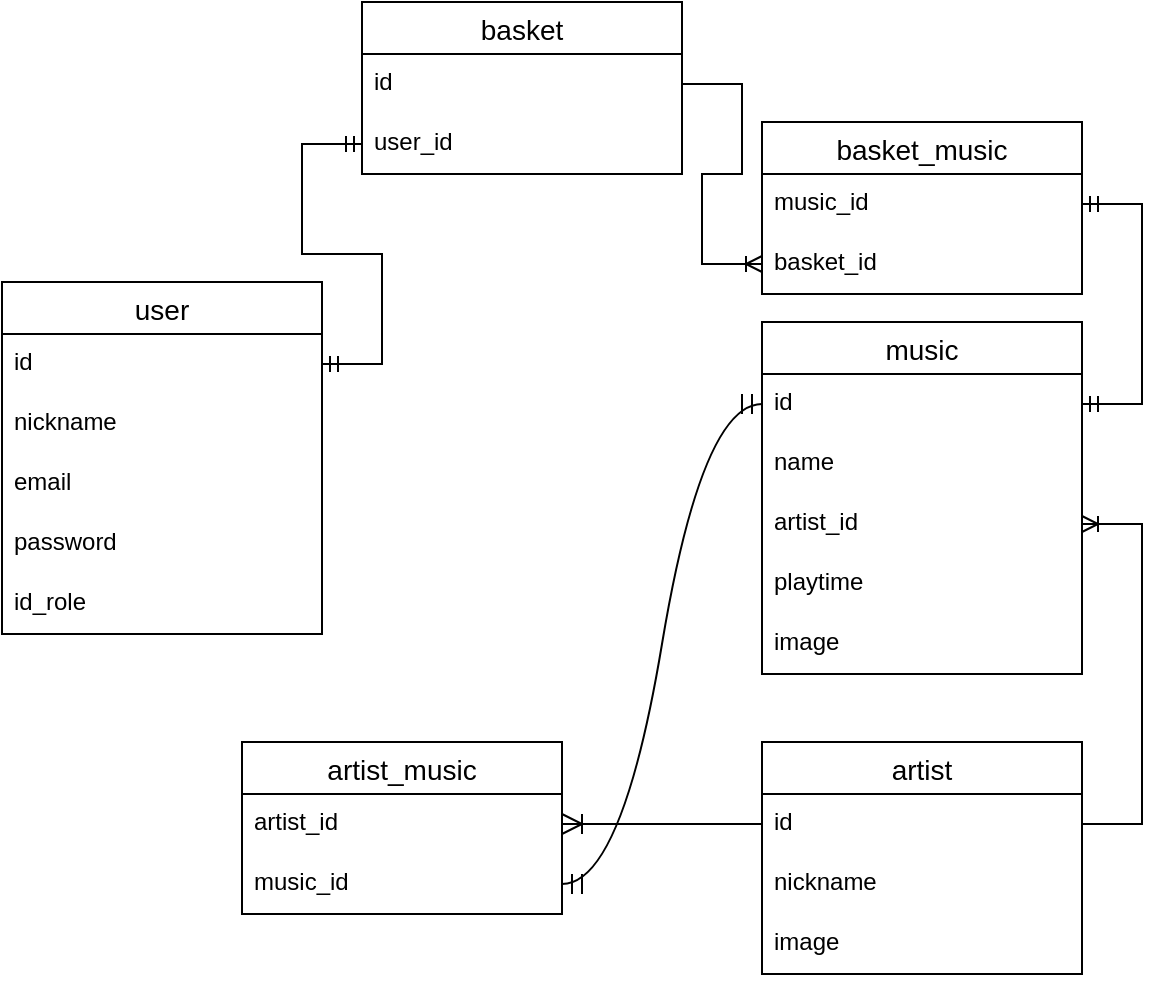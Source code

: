 <mxfile version="23.1.1" type="device" pages="3">
  <diagram name="ER-diagram" id="3unkZL-8IhZgpsCOazJp">
    <mxGraphModel dx="1674" dy="788" grid="1" gridSize="10" guides="1" tooltips="1" connect="1" arrows="1" fold="1" page="1" pageScale="1" pageWidth="827" pageHeight="1169" math="0" shadow="0">
      <root>
        <mxCell id="0" />
        <mxCell id="1" parent="0" />
        <mxCell id="4ZTIsbkgTzxM_MZQZ8D3-1" value="user" style="swimlane;fontStyle=0;childLayout=stackLayout;horizontal=1;startSize=26;horizontalStack=0;resizeParent=1;resizeParentMax=0;resizeLast=0;collapsible=1;marginBottom=0;align=center;fontSize=14;" parent="1" vertex="1">
          <mxGeometry x="100" y="200" width="160" height="176" as="geometry" />
        </mxCell>
        <mxCell id="4ZTIsbkgTzxM_MZQZ8D3-2" value="id" style="text;strokeColor=none;fillColor=none;spacingLeft=4;spacingRight=4;overflow=hidden;rotatable=0;points=[[0,0.5],[1,0.5]];portConstraint=eastwest;fontSize=12;whiteSpace=wrap;html=1;" parent="4ZTIsbkgTzxM_MZQZ8D3-1" vertex="1">
          <mxGeometry y="26" width="160" height="30" as="geometry" />
        </mxCell>
        <mxCell id="4ZTIsbkgTzxM_MZQZ8D3-3" value="nickname" style="text;strokeColor=none;fillColor=none;spacingLeft=4;spacingRight=4;overflow=hidden;rotatable=0;points=[[0,0.5],[1,0.5]];portConstraint=eastwest;fontSize=12;whiteSpace=wrap;html=1;" parent="4ZTIsbkgTzxM_MZQZ8D3-1" vertex="1">
          <mxGeometry y="56" width="160" height="30" as="geometry" />
        </mxCell>
        <mxCell id="4ZTIsbkgTzxM_MZQZ8D3-4" value="email" style="text;strokeColor=none;fillColor=none;spacingLeft=4;spacingRight=4;overflow=hidden;rotatable=0;points=[[0,0.5],[1,0.5]];portConstraint=eastwest;fontSize=12;whiteSpace=wrap;html=1;" parent="4ZTIsbkgTzxM_MZQZ8D3-1" vertex="1">
          <mxGeometry y="86" width="160" height="30" as="geometry" />
        </mxCell>
        <mxCell id="4ZTIsbkgTzxM_MZQZ8D3-5" value="password" style="text;strokeColor=none;fillColor=none;spacingLeft=4;spacingRight=4;overflow=hidden;rotatable=0;points=[[0,0.5],[1,0.5]];portConstraint=eastwest;fontSize=12;whiteSpace=wrap;html=1;" parent="4ZTIsbkgTzxM_MZQZ8D3-1" vertex="1">
          <mxGeometry y="116" width="160" height="30" as="geometry" />
        </mxCell>
        <mxCell id="wLrjWZRn_2ewos0XhK70-1" value="id_role" style="text;strokeColor=none;fillColor=none;spacingLeft=4;spacingRight=4;overflow=hidden;rotatable=0;points=[[0,0.5],[1,0.5]];portConstraint=eastwest;fontSize=12;whiteSpace=wrap;html=1;" parent="4ZTIsbkgTzxM_MZQZ8D3-1" vertex="1">
          <mxGeometry y="146" width="160" height="30" as="geometry" />
        </mxCell>
        <mxCell id="4ZTIsbkgTzxM_MZQZ8D3-7" value="basket" style="swimlane;fontStyle=0;childLayout=stackLayout;horizontal=1;startSize=26;horizontalStack=0;resizeParent=1;resizeParentMax=0;resizeLast=0;collapsible=1;marginBottom=0;align=center;fontSize=14;" parent="1" vertex="1">
          <mxGeometry x="280" y="60" width="160" height="86" as="geometry" />
        </mxCell>
        <mxCell id="4ZTIsbkgTzxM_MZQZ8D3-8" value="id" style="text;strokeColor=none;fillColor=none;spacingLeft=4;spacingRight=4;overflow=hidden;rotatable=0;points=[[0,0.5],[1,0.5]];portConstraint=eastwest;fontSize=12;whiteSpace=wrap;html=1;" parent="4ZTIsbkgTzxM_MZQZ8D3-7" vertex="1">
          <mxGeometry y="26" width="160" height="30" as="geometry" />
        </mxCell>
        <mxCell id="4ZTIsbkgTzxM_MZQZ8D3-9" value="user_id" style="text;strokeColor=none;fillColor=none;spacingLeft=4;spacingRight=4;overflow=hidden;rotatable=0;points=[[0,0.5],[1,0.5]];portConstraint=eastwest;fontSize=12;whiteSpace=wrap;html=1;" parent="4ZTIsbkgTzxM_MZQZ8D3-7" vertex="1">
          <mxGeometry y="56" width="160" height="30" as="geometry" />
        </mxCell>
        <mxCell id="4ZTIsbkgTzxM_MZQZ8D3-12" value="basket_music" style="swimlane;fontStyle=0;childLayout=stackLayout;horizontal=1;startSize=26;horizontalStack=0;resizeParent=1;resizeParentMax=0;resizeLast=0;collapsible=1;marginBottom=0;align=center;fontSize=14;" parent="1" vertex="1">
          <mxGeometry x="480" y="120" width="160" height="86" as="geometry" />
        </mxCell>
        <mxCell id="4ZTIsbkgTzxM_MZQZ8D3-14" value="music_id" style="text;strokeColor=none;fillColor=none;spacingLeft=4;spacingRight=4;overflow=hidden;rotatable=0;points=[[0,0.5],[1,0.5]];portConstraint=eastwest;fontSize=12;whiteSpace=wrap;html=1;" parent="4ZTIsbkgTzxM_MZQZ8D3-12" vertex="1">
          <mxGeometry y="26" width="160" height="30" as="geometry" />
        </mxCell>
        <mxCell id="4ZTIsbkgTzxM_MZQZ8D3-15" value="basket_id" style="text;strokeColor=none;fillColor=none;spacingLeft=4;spacingRight=4;overflow=hidden;rotatable=0;points=[[0,0.5],[1,0.5]];portConstraint=eastwest;fontSize=12;whiteSpace=wrap;html=1;" parent="4ZTIsbkgTzxM_MZQZ8D3-12" vertex="1">
          <mxGeometry y="56" width="160" height="30" as="geometry" />
        </mxCell>
        <mxCell id="4ZTIsbkgTzxM_MZQZ8D3-16" value="music" style="swimlane;fontStyle=0;childLayout=stackLayout;horizontal=1;startSize=26;horizontalStack=0;resizeParent=1;resizeParentMax=0;resizeLast=0;collapsible=1;marginBottom=0;align=center;fontSize=14;" parent="1" vertex="1">
          <mxGeometry x="480" y="220" width="160" height="176" as="geometry" />
        </mxCell>
        <mxCell id="4ZTIsbkgTzxM_MZQZ8D3-17" value="id" style="text;strokeColor=none;fillColor=none;spacingLeft=4;spacingRight=4;overflow=hidden;rotatable=0;points=[[0,0.5],[1,0.5]];portConstraint=eastwest;fontSize=12;whiteSpace=wrap;html=1;" parent="4ZTIsbkgTzxM_MZQZ8D3-16" vertex="1">
          <mxGeometry y="26" width="160" height="30" as="geometry" />
        </mxCell>
        <mxCell id="4ZTIsbkgTzxM_MZQZ8D3-18" value="name" style="text;strokeColor=none;fillColor=none;spacingLeft=4;spacingRight=4;overflow=hidden;rotatable=0;points=[[0,0.5],[1,0.5]];portConstraint=eastwest;fontSize=12;whiteSpace=wrap;html=1;" parent="4ZTIsbkgTzxM_MZQZ8D3-16" vertex="1">
          <mxGeometry y="56" width="160" height="30" as="geometry" />
        </mxCell>
        <mxCell id="4ZTIsbkgTzxM_MZQZ8D3-19" value="artist_id" style="text;strokeColor=none;fillColor=none;spacingLeft=4;spacingRight=4;overflow=hidden;rotatable=0;points=[[0,0.5],[1,0.5]];portConstraint=eastwest;fontSize=12;whiteSpace=wrap;html=1;" parent="4ZTIsbkgTzxM_MZQZ8D3-16" vertex="1">
          <mxGeometry y="86" width="160" height="30" as="geometry" />
        </mxCell>
        <mxCell id="4ZTIsbkgTzxM_MZQZ8D3-20" value="playtime" style="text;strokeColor=none;fillColor=none;spacingLeft=4;spacingRight=4;overflow=hidden;rotatable=0;points=[[0,0.5],[1,0.5]];portConstraint=eastwest;fontSize=12;whiteSpace=wrap;html=1;" parent="4ZTIsbkgTzxM_MZQZ8D3-16" vertex="1">
          <mxGeometry y="116" width="160" height="30" as="geometry" />
        </mxCell>
        <mxCell id="4ZTIsbkgTzxM_MZQZ8D3-21" value="image" style="text;strokeColor=none;fillColor=none;spacingLeft=4;spacingRight=4;overflow=hidden;rotatable=0;points=[[0,0.5],[1,0.5]];portConstraint=eastwest;fontSize=12;whiteSpace=wrap;html=1;" parent="4ZTIsbkgTzxM_MZQZ8D3-16" vertex="1">
          <mxGeometry y="146" width="160" height="30" as="geometry" />
        </mxCell>
        <mxCell id="4ZTIsbkgTzxM_MZQZ8D3-22" value="artist" style="swimlane;fontStyle=0;childLayout=stackLayout;horizontal=1;startSize=26;horizontalStack=0;resizeParent=1;resizeParentMax=0;resizeLast=0;collapsible=1;marginBottom=0;align=center;fontSize=14;" parent="1" vertex="1">
          <mxGeometry x="480" y="430" width="160" height="116" as="geometry" />
        </mxCell>
        <mxCell id="4ZTIsbkgTzxM_MZQZ8D3-23" value="id" style="text;strokeColor=none;fillColor=none;spacingLeft=4;spacingRight=4;overflow=hidden;rotatable=0;points=[[0,0.5],[1,0.5]];portConstraint=eastwest;fontSize=12;whiteSpace=wrap;html=1;" parent="4ZTIsbkgTzxM_MZQZ8D3-22" vertex="1">
          <mxGeometry y="26" width="160" height="30" as="geometry" />
        </mxCell>
        <mxCell id="4ZTIsbkgTzxM_MZQZ8D3-24" value="nickname" style="text;strokeColor=none;fillColor=none;spacingLeft=4;spacingRight=4;overflow=hidden;rotatable=0;points=[[0,0.5],[1,0.5]];portConstraint=eastwest;fontSize=12;whiteSpace=wrap;html=1;" parent="4ZTIsbkgTzxM_MZQZ8D3-22" vertex="1">
          <mxGeometry y="56" width="160" height="30" as="geometry" />
        </mxCell>
        <mxCell id="4ZTIsbkgTzxM_MZQZ8D3-27" value="image" style="text;strokeColor=none;fillColor=none;spacingLeft=4;spacingRight=4;overflow=hidden;rotatable=0;points=[[0,0.5],[1,0.5]];portConstraint=eastwest;fontSize=12;whiteSpace=wrap;html=1;" parent="4ZTIsbkgTzxM_MZQZ8D3-22" vertex="1">
          <mxGeometry y="86" width="160" height="30" as="geometry" />
        </mxCell>
        <mxCell id="4ZTIsbkgTzxM_MZQZ8D3-28" value="" style="edgeStyle=entityRelationEdgeStyle;fontSize=12;html=1;endArrow=ERoneToMany;rounded=0;exitX=1;exitY=0.5;exitDx=0;exitDy=0;entryX=0;entryY=0.5;entryDx=0;entryDy=0;" parent="1" source="4ZTIsbkgTzxM_MZQZ8D3-8" target="4ZTIsbkgTzxM_MZQZ8D3-15" edge="1">
          <mxGeometry width="100" height="100" relative="1" as="geometry">
            <mxPoint x="490" y="230" as="sourcePoint" />
            <mxPoint x="780" y="429" as="targetPoint" />
          </mxGeometry>
        </mxCell>
        <mxCell id="4ZTIsbkgTzxM_MZQZ8D3-29" value="" style="edgeStyle=entityRelationEdgeStyle;fontSize=12;html=1;endArrow=ERmandOne;startArrow=ERmandOne;rounded=0;exitX=1;exitY=0.5;exitDx=0;exitDy=0;entryX=0;entryY=0.5;entryDx=0;entryDy=0;" parent="1" source="4ZTIsbkgTzxM_MZQZ8D3-2" target="4ZTIsbkgTzxM_MZQZ8D3-9" edge="1">
          <mxGeometry width="100" height="100" relative="1" as="geometry">
            <mxPoint x="490" y="440" as="sourcePoint" />
            <mxPoint x="590" y="340" as="targetPoint" />
          </mxGeometry>
        </mxCell>
        <mxCell id="4ZTIsbkgTzxM_MZQZ8D3-30" value="" style="edgeStyle=entityRelationEdgeStyle;fontSize=12;html=1;endArrow=ERmandOne;startArrow=ERmandOne;rounded=0;entryX=1;entryY=0.5;entryDx=0;entryDy=0;exitX=1;exitY=0.5;exitDx=0;exitDy=0;" parent="1" source="4ZTIsbkgTzxM_MZQZ8D3-14" target="4ZTIsbkgTzxM_MZQZ8D3-17" edge="1">
          <mxGeometry width="100" height="100" relative="1" as="geometry">
            <mxPoint x="760" y="216" as="sourcePoint" />
            <mxPoint x="700" y="386" as="targetPoint" />
            <Array as="points">
              <mxPoint x="740" y="200" />
              <mxPoint x="750" y="260" />
              <mxPoint x="740" y="280" />
            </Array>
          </mxGeometry>
        </mxCell>
        <mxCell id="4ZTIsbkgTzxM_MZQZ8D3-31" value="" style="edgeStyle=entityRelationEdgeStyle;fontSize=12;html=1;endArrow=ERoneToMany;rounded=0;entryX=1;entryY=0.5;entryDx=0;entryDy=0;exitX=1;exitY=0.5;exitDx=0;exitDy=0;" parent="1" source="4ZTIsbkgTzxM_MZQZ8D3-23" target="4ZTIsbkgTzxM_MZQZ8D3-19" edge="1">
          <mxGeometry width="100" height="100" relative="1" as="geometry">
            <mxPoint x="660" y="401" as="sourcePoint" />
            <mxPoint x="980" y="330" as="targetPoint" />
            <Array as="points">
              <mxPoint x="750" y="401" />
            </Array>
          </mxGeometry>
        </mxCell>
        <mxCell id="_qye8Z0K4RlscSA4Rg7C-1" value="artist_music" style="swimlane;fontStyle=0;childLayout=stackLayout;horizontal=1;startSize=26;horizontalStack=0;resizeParent=1;resizeParentMax=0;resizeLast=0;collapsible=1;marginBottom=0;align=center;fontSize=14;" vertex="1" parent="1">
          <mxGeometry x="220" y="430" width="160" height="86" as="geometry" />
        </mxCell>
        <mxCell id="_qye8Z0K4RlscSA4Rg7C-2" value="artist_id" style="text;strokeColor=none;fillColor=none;spacingLeft=4;spacingRight=4;overflow=hidden;rotatable=0;points=[[0,0.5],[1,0.5]];portConstraint=eastwest;fontSize=12;whiteSpace=wrap;html=1;" vertex="1" parent="_qye8Z0K4RlscSA4Rg7C-1">
          <mxGeometry y="26" width="160" height="30" as="geometry" />
        </mxCell>
        <mxCell id="_qye8Z0K4RlscSA4Rg7C-3" value="music_id" style="text;strokeColor=none;fillColor=none;spacingLeft=4;spacingRight=4;overflow=hidden;rotatable=0;points=[[0,0.5],[1,0.5]];portConstraint=eastwest;fontSize=12;whiteSpace=wrap;html=1;" vertex="1" parent="_qye8Z0K4RlscSA4Rg7C-1">
          <mxGeometry y="56" width="160" height="30" as="geometry" />
        </mxCell>
        <mxCell id="_qye8Z0K4RlscSA4Rg7C-5" value="" style="edgeStyle=entityRelationEdgeStyle;fontSize=12;html=1;endArrow=ERmandOne;startArrow=ERmandOne;rounded=0;startSize=8;endSize=8;curved=1;exitX=1;exitY=0.5;exitDx=0;exitDy=0;entryX=0;entryY=0.5;entryDx=0;entryDy=0;" edge="1" parent="1" source="_qye8Z0K4RlscSA4Rg7C-3" target="4ZTIsbkgTzxM_MZQZ8D3-17">
          <mxGeometry width="100" height="100" relative="1" as="geometry">
            <mxPoint x="710" y="490" as="sourcePoint" />
            <mxPoint x="810" y="390" as="targetPoint" />
          </mxGeometry>
        </mxCell>
        <mxCell id="_qye8Z0K4RlscSA4Rg7C-6" value="" style="edgeStyle=entityRelationEdgeStyle;fontSize=12;html=1;endArrow=ERoneToMany;rounded=0;startSize=8;endSize=8;curved=1;exitX=0;exitY=0.5;exitDx=0;exitDy=0;entryX=1;entryY=0.5;entryDx=0;entryDy=0;" edge="1" parent="1" source="4ZTIsbkgTzxM_MZQZ8D3-23" target="_qye8Z0K4RlscSA4Rg7C-2">
          <mxGeometry width="100" height="100" relative="1" as="geometry">
            <mxPoint x="710" y="490" as="sourcePoint" />
            <mxPoint x="810" y="390" as="targetPoint" />
          </mxGeometry>
        </mxCell>
      </root>
    </mxGraphModel>
  </diagram>
  <diagram id="UYemMXuONDXSj_i-Nms_" name="precedent-diagram">
    <mxGraphModel dx="1674" dy="738" grid="1" gridSize="10" guides="1" tooltips="1" connect="1" arrows="1" fold="1" page="1" pageScale="1" pageWidth="827" pageHeight="1169" math="0" shadow="0">
      <root>
        <mxCell id="0" />
        <mxCell id="1" parent="0" />
        <mxCell id="MokJgAS2inkRd8FsbbxW-1" value="Listener" style="shape=umlActor;verticalLabelPosition=bottom;verticalAlign=top;html=1;outlineConnect=0;" vertex="1" parent="1">
          <mxGeometry x="60" y="250" width="30" height="60" as="geometry" />
        </mxCell>
        <mxCell id="MokJgAS2inkRd8FsbbxW-4" value="" style="rounded=0;whiteSpace=wrap;html=1;" vertex="1" parent="1">
          <mxGeometry x="120" y="40" width="600" height="560" as="geometry" />
        </mxCell>
        <mxCell id="MokJgAS2inkRd8FsbbxW-5" value="Музыкальная площадка" style="text;html=1;strokeColor=none;fillColor=none;align=center;verticalAlign=middle;whiteSpace=wrap;rounded=0;" vertex="1" parent="1">
          <mxGeometry x="140" y="50" width="60" height="30" as="geometry" />
        </mxCell>
        <mxCell id="MokJgAS2inkRd8FsbbxW-6" value="Регистрация" style="ellipse;whiteSpace=wrap;html=1;" vertex="1" parent="1">
          <mxGeometry x="160" y="250" width="80" height="40" as="geometry" />
        </mxCell>
        <mxCell id="MokJgAS2inkRd8FsbbxW-7" value="" style="endArrow=classic;html=1;rounded=0;entryX=0;entryY=0.5;entryDx=0;entryDy=0;exitX=1;exitY=0.333;exitDx=0;exitDy=0;exitPerimeter=0;" edge="1" parent="1" source="MokJgAS2inkRd8FsbbxW-1" target="MokJgAS2inkRd8FsbbxW-6">
          <mxGeometry width="50" height="50" relative="1" as="geometry">
            <mxPoint x="410" y="480" as="sourcePoint" />
            <mxPoint x="460" y="430" as="targetPoint" />
          </mxGeometry>
        </mxCell>
        <mxCell id="MokJgAS2inkRd8FsbbxW-8" value="Авторизация" style="ellipse;whiteSpace=wrap;html=1;" vertex="1" parent="1">
          <mxGeometry x="300" y="250" width="80" height="40" as="geometry" />
        </mxCell>
        <mxCell id="MokJgAS2inkRd8FsbbxW-10" value="" style="endArrow=none;dashed=1;html=1;rounded=0;entryX=0;entryY=0.5;entryDx=0;entryDy=0;exitX=1;exitY=0.5;exitDx=0;exitDy=0;" edge="1" parent="1" source="MokJgAS2inkRd8FsbbxW-6" target="MokJgAS2inkRd8FsbbxW-8">
          <mxGeometry width="50" height="50" relative="1" as="geometry">
            <mxPoint x="410" y="480" as="sourcePoint" />
            <mxPoint x="460" y="430" as="targetPoint" />
          </mxGeometry>
        </mxCell>
        <mxCell id="MokJgAS2inkRd8FsbbxW-11" value="Расширить" style="text;html=1;strokeColor=none;fillColor=none;align=center;verticalAlign=middle;whiteSpace=wrap;rounded=0;" vertex="1" parent="1">
          <mxGeometry x="240" y="240" width="60" height="30" as="geometry" />
        </mxCell>
        <mxCell id="MokJgAS2inkRd8FsbbxW-12" value="Просмотр списка музыки" style="ellipse;whiteSpace=wrap;html=1;" vertex="1" parent="1">
          <mxGeometry x="440" y="240" width="110" height="60" as="geometry" />
        </mxCell>
        <mxCell id="MokJgAS2inkRd8FsbbxW-13" value="" style="endArrow=none;dashed=1;html=1;rounded=0;entryX=0;entryY=0.5;entryDx=0;entryDy=0;exitX=1;exitY=0.5;exitDx=0;exitDy=0;" edge="1" parent="1" source="MokJgAS2inkRd8FsbbxW-8" target="MokJgAS2inkRd8FsbbxW-12">
          <mxGeometry width="50" height="50" relative="1" as="geometry">
            <mxPoint x="320" y="410" as="sourcePoint" />
            <mxPoint x="370" y="360" as="targetPoint" />
          </mxGeometry>
        </mxCell>
        <mxCell id="MokJgAS2inkRd8FsbbxW-14" value="Расширить" style="text;html=1;strokeColor=none;fillColor=none;align=center;verticalAlign=middle;whiteSpace=wrap;rounded=0;" vertex="1" parent="1">
          <mxGeometry x="380" y="240" width="60" height="30" as="geometry" />
        </mxCell>
        <mxCell id="MokJgAS2inkRd8FsbbxW-15" value="" style="endArrow=none;dashed=1;html=1;rounded=0;exitX=1;exitY=0.5;exitDx=0;exitDy=0;entryX=0;entryY=0.5;entryDx=0;entryDy=0;" edge="1" parent="1" source="MokJgAS2inkRd8FsbbxW-12" target="MokJgAS2inkRd8FsbbxW-16">
          <mxGeometry width="50" height="50" relative="1" as="geometry">
            <mxPoint x="410" y="480" as="sourcePoint" />
            <mxPoint x="460" y="430" as="targetPoint" />
          </mxGeometry>
        </mxCell>
        <mxCell id="MokJgAS2inkRd8FsbbxW-16" value="Добавление/удаление музыки в список" style="ellipse;whiteSpace=wrap;html=1;" vertex="1" parent="1">
          <mxGeometry x="590" y="190" width="110" height="60" as="geometry" />
        </mxCell>
        <mxCell id="MokJgAS2inkRd8FsbbxW-17" value="Прослушивание музыки" style="ellipse;whiteSpace=wrap;html=1;" vertex="1" parent="1">
          <mxGeometry x="590" y="290" width="110" height="60" as="geometry" />
        </mxCell>
        <mxCell id="MokJgAS2inkRd8FsbbxW-18" value="" style="endArrow=none;dashed=1;html=1;rounded=0;entryX=0;entryY=0.5;entryDx=0;entryDy=0;exitX=1;exitY=0.5;exitDx=0;exitDy=0;" edge="1" parent="1" source="MokJgAS2inkRd8FsbbxW-12" target="MokJgAS2inkRd8FsbbxW-17">
          <mxGeometry width="50" height="50" relative="1" as="geometry">
            <mxPoint x="500" y="390" as="sourcePoint" />
            <mxPoint x="550" y="340" as="targetPoint" />
          </mxGeometry>
        </mxCell>
        <mxCell id="MokJgAS2inkRd8FsbbxW-19" value="Включить" style="text;html=1;strokeColor=none;fillColor=none;align=center;verticalAlign=middle;whiteSpace=wrap;rounded=0;rotation=-50;" vertex="1" parent="1">
          <mxGeometry x="530" y="210" width="60" height="30" as="geometry" />
        </mxCell>
        <mxCell id="MokJgAS2inkRd8FsbbxW-20" value="Включить" style="text;html=1;strokeColor=none;fillColor=none;align=center;verticalAlign=middle;whiteSpace=wrap;rounded=0;rotation=45;" vertex="1" parent="1">
          <mxGeometry x="530" y="300" width="60" height="30" as="geometry" />
        </mxCell>
        <mxCell id="YRQNlSUlG4pb1wTwMBF4-1" value="Administrator" style="shape=umlActor;verticalLabelPosition=bottom;verticalAlign=top;html=1;outlineConnect=0;" vertex="1" parent="1">
          <mxGeometry x="60" y="400" width="30" height="60" as="geometry" />
        </mxCell>
        <mxCell id="YRQNlSUlG4pb1wTwMBF4-2" value="Просмотр списка пользователей" style="ellipse;whiteSpace=wrap;html=1;" vertex="1" parent="1">
          <mxGeometry x="160" y="400" width="130" height="40" as="geometry" />
        </mxCell>
        <mxCell id="YRQNlSUlG4pb1wTwMBF4-3" value="" style="endArrow=classic;html=1;rounded=0;exitX=1;exitY=0.333;exitDx=0;exitDy=0;exitPerimeter=0;entryX=0;entryY=0.5;entryDx=0;entryDy=0;" edge="1" parent="1" source="YRQNlSUlG4pb1wTwMBF4-1" target="YRQNlSUlG4pb1wTwMBF4-2">
          <mxGeometry width="50" height="50" relative="1" as="geometry">
            <mxPoint x="290" y="460" as="sourcePoint" />
            <mxPoint x="340" y="410" as="targetPoint" />
          </mxGeometry>
        </mxCell>
        <mxCell id="YRQNlSUlG4pb1wTwMBF4-4" value="Удаление пользователя" style="ellipse;whiteSpace=wrap;html=1;" vertex="1" parent="1">
          <mxGeometry x="349" y="400" width="130" height="40" as="geometry" />
        </mxCell>
        <mxCell id="YRQNlSUlG4pb1wTwMBF4-5" value="Заявка на удаление профиля" style="ellipse;whiteSpace=wrap;html=1;" vertex="1" parent="1">
          <mxGeometry x="150" y="155" width="130" height="55" as="geometry" />
        </mxCell>
        <mxCell id="YRQNlSUlG4pb1wTwMBF4-6" value="" style="endArrow=classic;html=1;rounded=0;entryX=0;entryY=1;entryDx=0;entryDy=0;exitX=1;exitY=0.333;exitDx=0;exitDy=0;exitPerimeter=0;" edge="1" parent="1" source="MokJgAS2inkRd8FsbbxW-1" target="YRQNlSUlG4pb1wTwMBF4-5">
          <mxGeometry width="50" height="50" relative="1" as="geometry">
            <mxPoint x="110" y="260" as="sourcePoint" />
            <mxPoint x="160" y="210" as="targetPoint" />
          </mxGeometry>
        </mxCell>
        <mxCell id="YRQNlSUlG4pb1wTwMBF4-7" value="" style="endArrow=none;dashed=1;html=1;rounded=0;entryX=0;entryY=0.5;entryDx=0;entryDy=0;exitX=1;exitY=0.5;exitDx=0;exitDy=0;" edge="1" parent="1" source="YRQNlSUlG4pb1wTwMBF4-2" target="YRQNlSUlG4pb1wTwMBF4-4">
          <mxGeometry width="50" height="50" relative="1" as="geometry">
            <mxPoint x="310" y="390" as="sourcePoint" />
            <mxPoint x="360" y="340" as="targetPoint" />
          </mxGeometry>
        </mxCell>
        <mxCell id="YRQNlSUlG4pb1wTwMBF4-8" value="Расширить" style="text;html=1;strokeColor=none;fillColor=none;align=center;verticalAlign=middle;whiteSpace=wrap;rounded=0;" vertex="1" parent="1">
          <mxGeometry x="290" y="390" width="60" height="30" as="geometry" />
        </mxCell>
      </root>
    </mxGraphModel>
  </diagram>
  <diagram id="p2F7No846KJ3SsVa_hmK" name="UML-diagram">
    <mxGraphModel dx="1762" dy="777" grid="1" gridSize="10" guides="1" tooltips="1" connect="1" arrows="1" fold="1" page="1" pageScale="1" pageWidth="827" pageHeight="1169" math="0" shadow="0">
      <root>
        <mxCell id="0" />
        <mxCell id="1" parent="0" />
        <mxCell id="WvaaAZEupIQ5sP4nVH1I-1" value="" style="endArrow=none;html=1;rounded=0;" edge="1" parent="1">
          <mxGeometry width="50" height="50" relative="1" as="geometry">
            <mxPoint x="280" y="720" as="sourcePoint" />
            <mxPoint x="280" y="80" as="targetPoint" />
          </mxGeometry>
        </mxCell>
        <mxCell id="WvaaAZEupIQ5sP4nVH1I-2" value="" style="endArrow=none;html=1;rounded=0;" edge="1" parent="1">
          <mxGeometry width="50" height="50" relative="1" as="geometry">
            <mxPoint x="560" y="720" as="sourcePoint" />
            <mxPoint x="560" y="80" as="targetPoint" />
          </mxGeometry>
        </mxCell>
        <mxCell id="WvaaAZEupIQ5sP4nVH1I-3" value="" style="endArrow=none;html=1;rounded=0;" edge="1" parent="1">
          <mxGeometry width="50" height="50" relative="1" as="geometry">
            <mxPoint x="800" y="80" as="sourcePoint" />
            <mxPoint x="40" y="80" as="targetPoint" />
          </mxGeometry>
        </mxCell>
        <mxCell id="WvaaAZEupIQ5sP4nVH1I-4" value="" style="endArrow=none;html=1;rounded=0;" edge="1" parent="1">
          <mxGeometry width="50" height="50" relative="1" as="geometry">
            <mxPoint x="800" y="120" as="sourcePoint" />
            <mxPoint x="40" y="120" as="targetPoint" />
          </mxGeometry>
        </mxCell>
        <mxCell id="WvaaAZEupIQ5sP4nVH1I-5" value="Гость" style="text;html=1;strokeColor=none;fillColor=none;align=center;verticalAlign=middle;whiteSpace=wrap;rounded=0;" vertex="1" parent="1">
          <mxGeometry x="130" y="80" width="60" height="30" as="geometry" />
        </mxCell>
        <mxCell id="WvaaAZEupIQ5sP4nVH1I-6" value="Система" style="text;html=1;strokeColor=none;fillColor=none;align=center;verticalAlign=middle;whiteSpace=wrap;rounded=0;" vertex="1" parent="1">
          <mxGeometry x="390" y="80" width="60" height="30" as="geometry" />
        </mxCell>
        <mxCell id="WvaaAZEupIQ5sP4nVH1I-7" value="Пользователь" style="text;html=1;strokeColor=none;fillColor=none;align=center;verticalAlign=middle;whiteSpace=wrap;rounded=0;" vertex="1" parent="1">
          <mxGeometry x="650" y="80" width="60" height="30" as="geometry" />
        </mxCell>
        <mxCell id="WvaaAZEupIQ5sP4nVH1I-8" value="" style="ellipse;whiteSpace=wrap;html=1;aspect=fixed;fillColor=#000000;" vertex="1" parent="1">
          <mxGeometry x="120" y="160" width="40" height="40" as="geometry" />
        </mxCell>
        <mxCell id="WvaaAZEupIQ5sP4nVH1I-9" value="" style="endArrow=classic;html=1;rounded=0;exitX=0.5;exitY=1;exitDx=0;exitDy=0;" edge="1" parent="1" source="WvaaAZEupIQ5sP4nVH1I-8">
          <mxGeometry width="50" height="50" relative="1" as="geometry">
            <mxPoint x="140" y="310" as="sourcePoint" />
            <mxPoint x="140" y="240" as="targetPoint" />
          </mxGeometry>
        </mxCell>
        <mxCell id="WvaaAZEupIQ5sP4nVH1I-12" value="Зарегистрирован" style="rhombus;whiteSpace=wrap;html=1;" vertex="1" parent="1">
          <mxGeometry x="75" y="320" width="130" height="50" as="geometry" />
        </mxCell>
        <mxCell id="WvaaAZEupIQ5sP4nVH1I-13" value="" style="endArrow=classic;html=1;rounded=0;exitX=1;exitY=0.5;exitDx=0;exitDy=0;entryX=0.5;entryY=0;entryDx=0;entryDy=0;" edge="1" parent="1" source="WvaaAZEupIQ5sP4nVH1I-12" target="WvaaAZEupIQ5sP4nVH1I-22">
          <mxGeometry width="50" height="50" relative="1" as="geometry">
            <mxPoint x="390" y="490" as="sourcePoint" />
            <mxPoint x="600" y="345" as="targetPoint" />
            <Array as="points">
              <mxPoint x="520" y="345" />
            </Array>
          </mxGeometry>
        </mxCell>
        <mxCell id="WvaaAZEupIQ5sP4nVH1I-14" value="+" style="text;html=1;strokeColor=none;fillColor=none;align=center;verticalAlign=middle;whiteSpace=wrap;rounded=0;" vertex="1" parent="1">
          <mxGeometry x="190" y="320" width="60" height="30" as="geometry" />
        </mxCell>
        <mxCell id="WvaaAZEupIQ5sP4nVH1I-15" value="-" style="text;html=1;strokeColor=none;fillColor=none;align=center;verticalAlign=middle;whiteSpace=wrap;rounded=0;" vertex="1" parent="1">
          <mxGeometry x="90" y="360" width="60" height="30" as="geometry" />
        </mxCell>
        <mxCell id="WvaaAZEupIQ5sP4nVH1I-16" value="Просмотр превью-страницы" style="rounded=0;whiteSpace=wrap;html=1;" vertex="1" parent="1">
          <mxGeometry x="80" y="240" width="120" height="40" as="geometry" />
        </mxCell>
        <mxCell id="WvaaAZEupIQ5sP4nVH1I-17" value="" style="endArrow=classic;html=1;rounded=0;exitX=0.5;exitY=1;exitDx=0;exitDy=0;entryX=0.5;entryY=0;entryDx=0;entryDy=0;" edge="1" parent="1" source="WvaaAZEupIQ5sP4nVH1I-16" target="WvaaAZEupIQ5sP4nVH1I-12">
          <mxGeometry width="50" height="50" relative="1" as="geometry">
            <mxPoint x="150" y="210" as="sourcePoint" />
            <mxPoint x="150" y="250" as="targetPoint" />
          </mxGeometry>
        </mxCell>
        <mxCell id="WvaaAZEupIQ5sP4nVH1I-18" value="" style="endArrow=classic;html=1;rounded=0;exitX=0.5;exitY=1;exitDx=0;exitDy=0;entryX=0;entryY=0.5;entryDx=0;entryDy=0;" edge="1" parent="1" source="WvaaAZEupIQ5sP4nVH1I-12" target="WvaaAZEupIQ5sP4nVH1I-21">
          <mxGeometry width="50" height="50" relative="1" as="geometry">
            <mxPoint x="200" y="400" as="sourcePoint" />
            <mxPoint x="320" y="440" as="targetPoint" />
            <Array as="points">
              <mxPoint x="140" y="410" />
            </Array>
          </mxGeometry>
        </mxCell>
        <mxCell id="WvaaAZEupIQ5sP4nVH1I-20" value="Авторизация" style="rounded=0;whiteSpace=wrap;html=1;" vertex="1" parent="1">
          <mxGeometry x="420" y="480" width="120" height="40" as="geometry" />
        </mxCell>
        <mxCell id="WvaaAZEupIQ5sP4nVH1I-21" value="Регистрация" style="rounded=0;whiteSpace=wrap;html=1;" vertex="1" parent="1">
          <mxGeometry x="320" y="388.75" width="120" height="40" as="geometry" />
        </mxCell>
        <mxCell id="WvaaAZEupIQ5sP4nVH1I-22" value="" style="rhombus;whiteSpace=wrap;html=1;" vertex="1" parent="1">
          <mxGeometry x="500" y="387.5" width="40" height="42.5" as="geometry" />
        </mxCell>
        <mxCell id="WvaaAZEupIQ5sP4nVH1I-23" value="" style="endArrow=classic;html=1;rounded=0;exitX=1;exitY=0.5;exitDx=0;exitDy=0;entryX=0;entryY=0.5;entryDx=0;entryDy=0;" edge="1" parent="1" source="WvaaAZEupIQ5sP4nVH1I-21" target="WvaaAZEupIQ5sP4nVH1I-22">
          <mxGeometry width="50" height="50" relative="1" as="geometry">
            <mxPoint x="390" y="410" as="sourcePoint" />
            <mxPoint x="440" y="360" as="targetPoint" />
          </mxGeometry>
        </mxCell>
        <mxCell id="WvaaAZEupIQ5sP4nVH1I-24" value="" style="endArrow=classic;html=1;rounded=0;entryX=0.5;entryY=0;entryDx=0;entryDy=0;exitX=0.5;exitY=1;exitDx=0;exitDy=0;" edge="1" parent="1" source="WvaaAZEupIQ5sP4nVH1I-22" target="WvaaAZEupIQ5sP4nVH1I-20">
          <mxGeometry width="50" height="50" relative="1" as="geometry">
            <mxPoint x="510" y="430" as="sourcePoint" />
            <mxPoint x="390" y="571.25" as="targetPoint" />
            <Array as="points">
              <mxPoint x="520" y="450" />
              <mxPoint x="480" y="450" />
            </Array>
          </mxGeometry>
        </mxCell>
        <mxCell id="WvaaAZEupIQ5sP4nVH1I-26" value="Прослушивание музыки" style="rounded=0;whiteSpace=wrap;html=1;" vertex="1" parent="1">
          <mxGeometry x="640" y="530" width="120" height="40" as="geometry" />
        </mxCell>
        <mxCell id="WvaaAZEupIQ5sP4nVH1I-27" value="" style="endArrow=classic;html=1;rounded=0;exitX=0.5;exitY=1;exitDx=0;exitDy=0;" edge="1" parent="1" source="WvaaAZEupIQ5sP4nVH1I-26">
          <mxGeometry width="50" height="50" relative="1" as="geometry">
            <mxPoint x="710" y="705" as="sourcePoint" />
            <mxPoint x="700" y="630" as="targetPoint" />
          </mxGeometry>
        </mxCell>
        <mxCell id="WvaaAZEupIQ5sP4nVH1I-30" value="" style="ellipse;whiteSpace=wrap;html=1;aspect=fixed;fillColor=#000000;" vertex="1" parent="1">
          <mxGeometry x="680" y="600" width="40" height="40" as="geometry" />
        </mxCell>
        <mxCell id="WvaaAZEupIQ5sP4nVH1I-31" value="&lt;b&gt;Действие:&lt;/b&gt; &lt;i&gt;начать прослушивание музыки&lt;/i&gt;" style="text;html=1;strokeColor=none;fillColor=none;align=center;verticalAlign=middle;whiteSpace=wrap;rounded=0;" vertex="1" parent="1">
          <mxGeometry x="40" y="40" width="250" height="30" as="geometry" />
        </mxCell>
        <mxCell id="CUb6NvHl5_29-r1qNCvc-1" value="" style="endArrow=none;html=1;rounded=0;" edge="1" parent="1">
          <mxGeometry width="50" height="50" relative="1" as="geometry">
            <mxPoint x="1600" y="80" as="sourcePoint" />
            <mxPoint x="840" y="80" as="targetPoint" />
          </mxGeometry>
        </mxCell>
        <mxCell id="CUb6NvHl5_29-r1qNCvc-2" value="" style="endArrow=none;html=1;rounded=0;" edge="1" parent="1">
          <mxGeometry width="50" height="50" relative="1" as="geometry">
            <mxPoint x="1600" y="120" as="sourcePoint" />
            <mxPoint x="840" y="120" as="targetPoint" />
          </mxGeometry>
        </mxCell>
        <mxCell id="CUb6NvHl5_29-r1qNCvc-3" value="Администратор" style="text;html=1;strokeColor=none;fillColor=none;align=center;verticalAlign=middle;whiteSpace=wrap;rounded=0;" vertex="1" parent="1">
          <mxGeometry x="930" y="80" width="60" height="30" as="geometry" />
        </mxCell>
        <mxCell id="CUb6NvHl5_29-r1qNCvc-4" value="Система" style="text;html=1;strokeColor=none;fillColor=none;align=center;verticalAlign=middle;whiteSpace=wrap;rounded=0;" vertex="1" parent="1">
          <mxGeometry x="1190" y="80" width="60" height="30" as="geometry" />
        </mxCell>
        <mxCell id="CUb6NvHl5_29-r1qNCvc-6" value="&lt;b&gt;Действие:&lt;/b&gt;&amp;nbsp;&lt;i&gt;удаление пользователя администратором&lt;/i&gt;" style="text;html=1;strokeColor=none;fillColor=none;align=center;verticalAlign=middle;whiteSpace=wrap;rounded=0;" vertex="1" parent="1">
          <mxGeometry x="840" y="40" width="320" height="30" as="geometry" />
        </mxCell>
        <mxCell id="CUb6NvHl5_29-r1qNCvc-7" value="" style="endArrow=none;html=1;rounded=0;" edge="1" parent="1">
          <mxGeometry width="50" height="50" relative="1" as="geometry">
            <mxPoint x="1079.5" y="720" as="sourcePoint" />
            <mxPoint x="1079.5" y="80" as="targetPoint" />
          </mxGeometry>
        </mxCell>
        <mxCell id="CUb6NvHl5_29-r1qNCvc-8" value="" style="endArrow=none;html=1;rounded=0;" edge="1" parent="1">
          <mxGeometry width="50" height="50" relative="1" as="geometry">
            <mxPoint x="1359.5" y="720" as="sourcePoint" />
            <mxPoint x="1359.5" y="80" as="targetPoint" />
          </mxGeometry>
        </mxCell>
        <mxCell id="CUb6NvHl5_29-r1qNCvc-9" value="" style="ellipse;whiteSpace=wrap;html=1;aspect=fixed;fillColor=#000000;" vertex="1" parent="1">
          <mxGeometry x="1460" y="160" width="40" height="40" as="geometry" />
        </mxCell>
        <mxCell id="CUb6NvHl5_29-r1qNCvc-10" value="" style="endArrow=classic;html=1;rounded=0;exitX=0.5;exitY=1;exitDx=0;exitDy=0;entryX=0.5;entryY=0;entryDx=0;entryDy=0;" edge="1" parent="1" source="CUb6NvHl5_29-r1qNCvc-9" target="CUb6NvHl5_29-r1qNCvc-21">
          <mxGeometry width="50" height="50" relative="1" as="geometry">
            <mxPoint x="1520.5" y="200" as="sourcePoint" />
            <mxPoint x="1520" y="240" as="targetPoint" />
          </mxGeometry>
        </mxCell>
        <mxCell id="CUb6NvHl5_29-r1qNCvc-11" value="Оставление заявки на удаление" style="rounded=0;whiteSpace=wrap;html=1;" vertex="1" parent="1">
          <mxGeometry x="1420" y="320" width="120" height="40" as="geometry" />
        </mxCell>
        <mxCell id="CUb6NvHl5_29-r1qNCvc-12" value="Пользователь" style="text;html=1;strokeColor=none;fillColor=none;align=center;verticalAlign=middle;whiteSpace=wrap;rounded=0;" vertex="1" parent="1">
          <mxGeometry x="1450" y="80" width="60" height="30" as="geometry" />
        </mxCell>
        <mxCell id="CUb6NvHl5_29-r1qNCvc-14" value="Указание на пользователя в панели администратора" style="rounded=0;whiteSpace=wrap;html=1;" vertex="1" parent="1">
          <mxGeometry x="1120" y="480" width="200" height="40" as="geometry" />
        </mxCell>
        <mxCell id="CUb6NvHl5_29-r1qNCvc-15" value="" style="endArrow=classic;html=1;rounded=0;exitX=0;exitY=0.5;exitDx=0;exitDy=0;entryX=1;entryY=0.5;entryDx=0;entryDy=0;" edge="1" parent="1" source="CUb6NvHl5_29-r1qNCvc-14" target="CUb6NvHl5_29-r1qNCvc-16">
          <mxGeometry width="50" height="50" relative="1" as="geometry">
            <mxPoint x="870" y="470" as="sourcePoint" />
            <mxPoint x="1040" y="440" as="targetPoint" />
          </mxGeometry>
        </mxCell>
        <mxCell id="CUb6NvHl5_29-r1qNCvc-16" value="Удаление аккаунта" style="rounded=0;whiteSpace=wrap;html=1;" vertex="1" parent="1">
          <mxGeometry x="880" y="480" width="120" height="40" as="geometry" />
        </mxCell>
        <mxCell id="CUb6NvHl5_29-r1qNCvc-17" value="" style="endArrow=classic;html=1;rounded=0;exitX=0.5;exitY=1;exitDx=0;exitDy=0;entryX=0.5;entryY=0;entryDx=0;entryDy=0;" edge="1" parent="1" source="CUb6NvHl5_29-r1qNCvc-16" target="CUb6NvHl5_29-r1qNCvc-18">
          <mxGeometry width="50" height="50" relative="1" as="geometry">
            <mxPoint x="915" y="665" as="sourcePoint" />
            <mxPoint x="940" y="580" as="targetPoint" />
          </mxGeometry>
        </mxCell>
        <mxCell id="CUb6NvHl5_29-r1qNCvc-18" value="" style="ellipse;whiteSpace=wrap;html=1;aspect=fixed;fillColor=#000000;" vertex="1" parent="1">
          <mxGeometry x="920" y="540" width="40" height="40" as="geometry" />
        </mxCell>
        <mxCell id="CUb6NvHl5_29-r1qNCvc-19" value="" style="endArrow=classic;html=1;rounded=0;exitX=0.5;exitY=1;exitDx=0;exitDy=0;entryX=0.5;entryY=0;entryDx=0;entryDy=0;" edge="1" parent="1" source="CUb6NvHl5_29-r1qNCvc-11" target="CUb6NvHl5_29-r1qNCvc-20">
          <mxGeometry width="50" height="50" relative="1" as="geometry">
            <mxPoint x="1440" y="530" as="sourcePoint" />
            <mxPoint x="1480" y="400" as="targetPoint" />
          </mxGeometry>
        </mxCell>
        <mxCell id="CUb6NvHl5_29-r1qNCvc-20" value="Подтверждение удаления" style="rhombus;whiteSpace=wrap;html=1;" vertex="1" parent="1">
          <mxGeometry x="1410" y="400" width="140" height="60" as="geometry" />
        </mxCell>
        <mxCell id="CUb6NvHl5_29-r1qNCvc-21" value="Открытие вкладки настройки" style="rounded=0;whiteSpace=wrap;html=1;" vertex="1" parent="1">
          <mxGeometry x="1420" y="240" width="120" height="40" as="geometry" />
        </mxCell>
        <mxCell id="CUb6NvHl5_29-r1qNCvc-22" value="" style="endArrow=classic;html=1;rounded=0;exitX=0.5;exitY=1;exitDx=0;exitDy=0;entryX=0.5;entryY=0;entryDx=0;entryDy=0;" edge="1" parent="1" source="CUb6NvHl5_29-r1qNCvc-21" target="CUb6NvHl5_29-r1qNCvc-11">
          <mxGeometry width="50" height="50" relative="1" as="geometry">
            <mxPoint x="1560" y="290" as="sourcePoint" />
            <mxPoint x="1560" y="330" as="targetPoint" />
          </mxGeometry>
        </mxCell>
        <mxCell id="CUb6NvHl5_29-r1qNCvc-23" value="+" style="text;html=1;strokeColor=none;fillColor=none;align=center;verticalAlign=middle;whiteSpace=wrap;rounded=0;" vertex="1" parent="1">
          <mxGeometry x="1470" y="450" width="60" height="30" as="geometry" />
        </mxCell>
        <mxCell id="CUb6NvHl5_29-r1qNCvc-24" value="-" style="text;html=1;strokeColor=none;fillColor=none;align=center;verticalAlign=middle;whiteSpace=wrap;rounded=0;" vertex="1" parent="1">
          <mxGeometry x="1530" y="400" width="60" height="30" as="geometry" />
        </mxCell>
        <mxCell id="CUb6NvHl5_29-r1qNCvc-25" value="" style="endArrow=classic;html=1;rounded=0;exitX=0.5;exitY=1;exitDx=0;exitDy=0;entryX=1;entryY=0.5;entryDx=0;entryDy=0;" edge="1" parent="1" source="CUb6NvHl5_29-r1qNCvc-20" target="CUb6NvHl5_29-r1qNCvc-14">
          <mxGeometry width="50" height="50" relative="1" as="geometry">
            <mxPoint x="1460" y="490" as="sourcePoint" />
            <mxPoint x="1520" y="535" as="targetPoint" />
            <Array as="points">
              <mxPoint x="1480" y="500" />
            </Array>
          </mxGeometry>
        </mxCell>
        <mxCell id="CUb6NvHl5_29-r1qNCvc-26" value="" style="endArrow=classic;html=1;rounded=0;exitX=1;exitY=0.5;exitDx=0;exitDy=0;" edge="1" parent="1" source="CUb6NvHl5_29-r1qNCvc-20">
          <mxGeometry width="50" height="50" relative="1" as="geometry">
            <mxPoint x="1560" y="525" as="sourcePoint" />
            <mxPoint x="1480" y="210" as="targetPoint" />
            <Array as="points">
              <mxPoint x="1580" y="430" />
              <mxPoint x="1580" y="210" />
            </Array>
          </mxGeometry>
        </mxCell>
        <mxCell id="CUb6NvHl5_29-r1qNCvc-27" value="" style="endArrow=none;html=1;rounded=0;" edge="1" parent="1">
          <mxGeometry width="50" height="50" relative="1" as="geometry">
            <mxPoint x="800" y="720" as="sourcePoint" />
            <mxPoint x="800" y="40" as="targetPoint" />
          </mxGeometry>
        </mxCell>
        <mxCell id="CUb6NvHl5_29-r1qNCvc-28" value="" style="endArrow=none;html=1;rounded=0;entryX=0;entryY=0;entryDx=0;entryDy=0;" edge="1" parent="1" target="CUb6NvHl5_29-r1qNCvc-6">
          <mxGeometry width="50" height="50" relative="1" as="geometry">
            <mxPoint x="840" y="720" as="sourcePoint" />
            <mxPoint x="840" y="80" as="targetPoint" />
          </mxGeometry>
        </mxCell>
        <mxCell id="CUb6NvHl5_29-r1qNCvc-29" value="" style="endArrow=none;html=1;rounded=0;" edge="1" parent="1">
          <mxGeometry width="50" height="50" relative="1" as="geometry">
            <mxPoint x="1600" y="720" as="sourcePoint" />
            <mxPoint x="1600" y="40" as="targetPoint" />
          </mxGeometry>
        </mxCell>
        <mxCell id="CUb6NvHl5_29-r1qNCvc-30" value="" style="endArrow=none;html=1;rounded=0;entryX=0;entryY=0;entryDx=0;entryDy=0;" edge="1" parent="1" target="WvaaAZEupIQ5sP4nVH1I-31">
          <mxGeometry width="50" height="50" relative="1" as="geometry">
            <mxPoint x="39" y="720" as="sourcePoint" />
            <mxPoint x="39" y="80" as="targetPoint" />
          </mxGeometry>
        </mxCell>
        <mxCell id="CUb6NvHl5_29-r1qNCvc-31" value="" style="endArrow=none;html=1;rounded=0;" edge="1" parent="1">
          <mxGeometry width="50" height="50" relative="1" as="geometry">
            <mxPoint x="800" y="40" as="sourcePoint" />
            <mxPoint x="40" y="40" as="targetPoint" />
          </mxGeometry>
        </mxCell>
        <mxCell id="CUb6NvHl5_29-r1qNCvc-32" value="" style="endArrow=none;html=1;rounded=0;" edge="1" parent="1">
          <mxGeometry width="50" height="50" relative="1" as="geometry">
            <mxPoint x="1600" y="40" as="sourcePoint" />
            <mxPoint x="840" y="40" as="targetPoint" />
          </mxGeometry>
        </mxCell>
        <mxCell id="CUb6NvHl5_29-r1qNCvc-33" value="" style="endArrow=classic;html=1;rounded=0;exitX=1;exitY=0.5;exitDx=0;exitDy=0;entryX=0.5;entryY=0;entryDx=0;entryDy=0;" edge="1" parent="1" source="WvaaAZEupIQ5sP4nVH1I-20" target="WvaaAZEupIQ5sP4nVH1I-26">
          <mxGeometry width="50" height="50" relative="1" as="geometry">
            <mxPoint x="760" y="520" as="sourcePoint" />
            <mxPoint x="810" y="470" as="targetPoint" />
            <Array as="points">
              <mxPoint x="700" y="500" />
            </Array>
          </mxGeometry>
        </mxCell>
      </root>
    </mxGraphModel>
  </diagram>
</mxfile>
